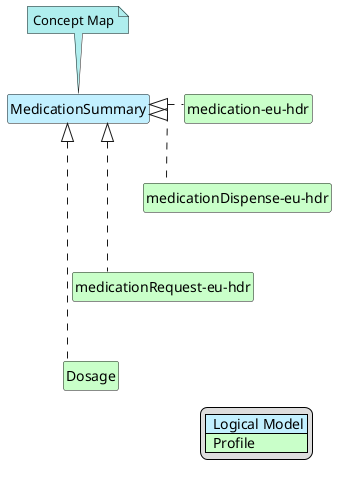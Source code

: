 @startuml
hide circle
hide stereotype
hide members
hide methods
skinparam linetype ortho
skinparam class {
BackgroundColor<<LogicalModel>> #APPLICATION
BackgroundColor<<Profile>> #TECHNOLOGY
}
legend right
| <#APPLICATION>  Logical Model |
| <#TECHNOLOGY>  Profile |
endlegend
class "MedicationSummary" <<LogicalModel>> [[StructureDefinition-MedicationSummary.html]]
note top #PaleTurquoise [[ConceptMap-medicationSummary2FHIR-eu-hdr.html]]
Concept Map
endnote
class "medication-eu-hdr" <<Profile>> [[StructureDefinition-medication-eu-hdr.html]]
"MedicationSummary" <|. "medication-eu-hdr"
class "medicationDispense-eu-hdr" <<Profile>> [[StructureDefinition-medicationDispense-eu-hdr.html]]
"MedicationSummary" <|. "medicationDispense-eu-hdr"
"medication-eu-hdr" -d[hidden]-> "medicationDispense-eu-hdr"
class "medicationRequest-eu-hdr" <<Profile>> [[StructureDefinition-medicationRequest-eu-hdr.html]]
"MedicationSummary" <|. "medicationRequest-eu-hdr"
"medicationDispense-eu-hdr" -d[hidden]-> "medicationRequest-eu-hdr"
class "Dosage" <<Profile>> [[http://hl7.org/fhir/StructureDefinition/Dosage]]
"MedicationSummary" <|. "Dosage"
"medicationRequest-eu-hdr" -d[hidden]-> "Dosage"
@enduml
